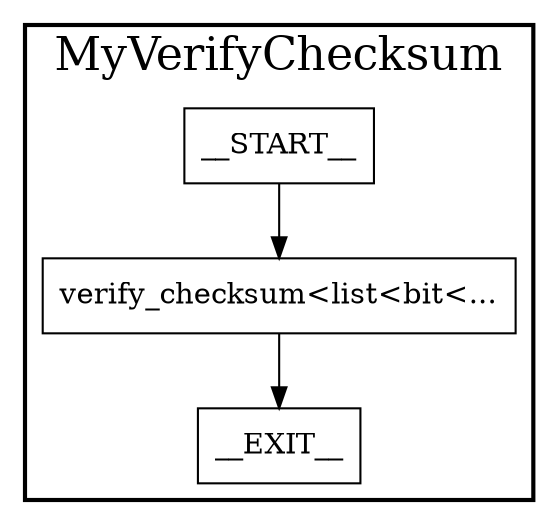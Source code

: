 digraph MyVerifyChecksum {
subgraph cluster {
graph [
fontsize="22pt", label=MyVerifyChecksum, style=bold];
0[label=__START__, margin="", shape=rectangle, style=solid];
1[label=__EXIT__, margin="", shape=rectangle, style=solid];
2[label="verify_checksum<list<bit<...", margin="", shape=rectangle, style=solid];
0 -> 2[label=""];
2 -> 1[label=""];
}
}
